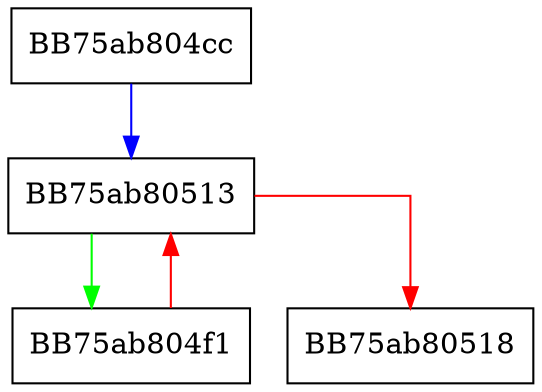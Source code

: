 digraph erase {
  node [shape="box"];
  graph [splines=ortho];
  BB75ab804cc -> BB75ab80513 [color="blue"];
  BB75ab804f1 -> BB75ab80513 [color="red"];
  BB75ab80513 -> BB75ab804f1 [color="green"];
  BB75ab80513 -> BB75ab80518 [color="red"];
}